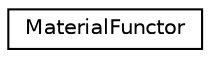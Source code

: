 digraph G
{
  edge [fontname="Helvetica",fontsize="10",labelfontname="Helvetica",labelfontsize="10"];
  node [fontname="Helvetica",fontsize="10",shape=record];
  rankdir=LR;
  Node1 [label="MaterialFunctor",height=0.2,width=0.4,color="black", fillcolor="white", style="filled",URL="$d4/d72/structMaterialFunctor.html"];
}
